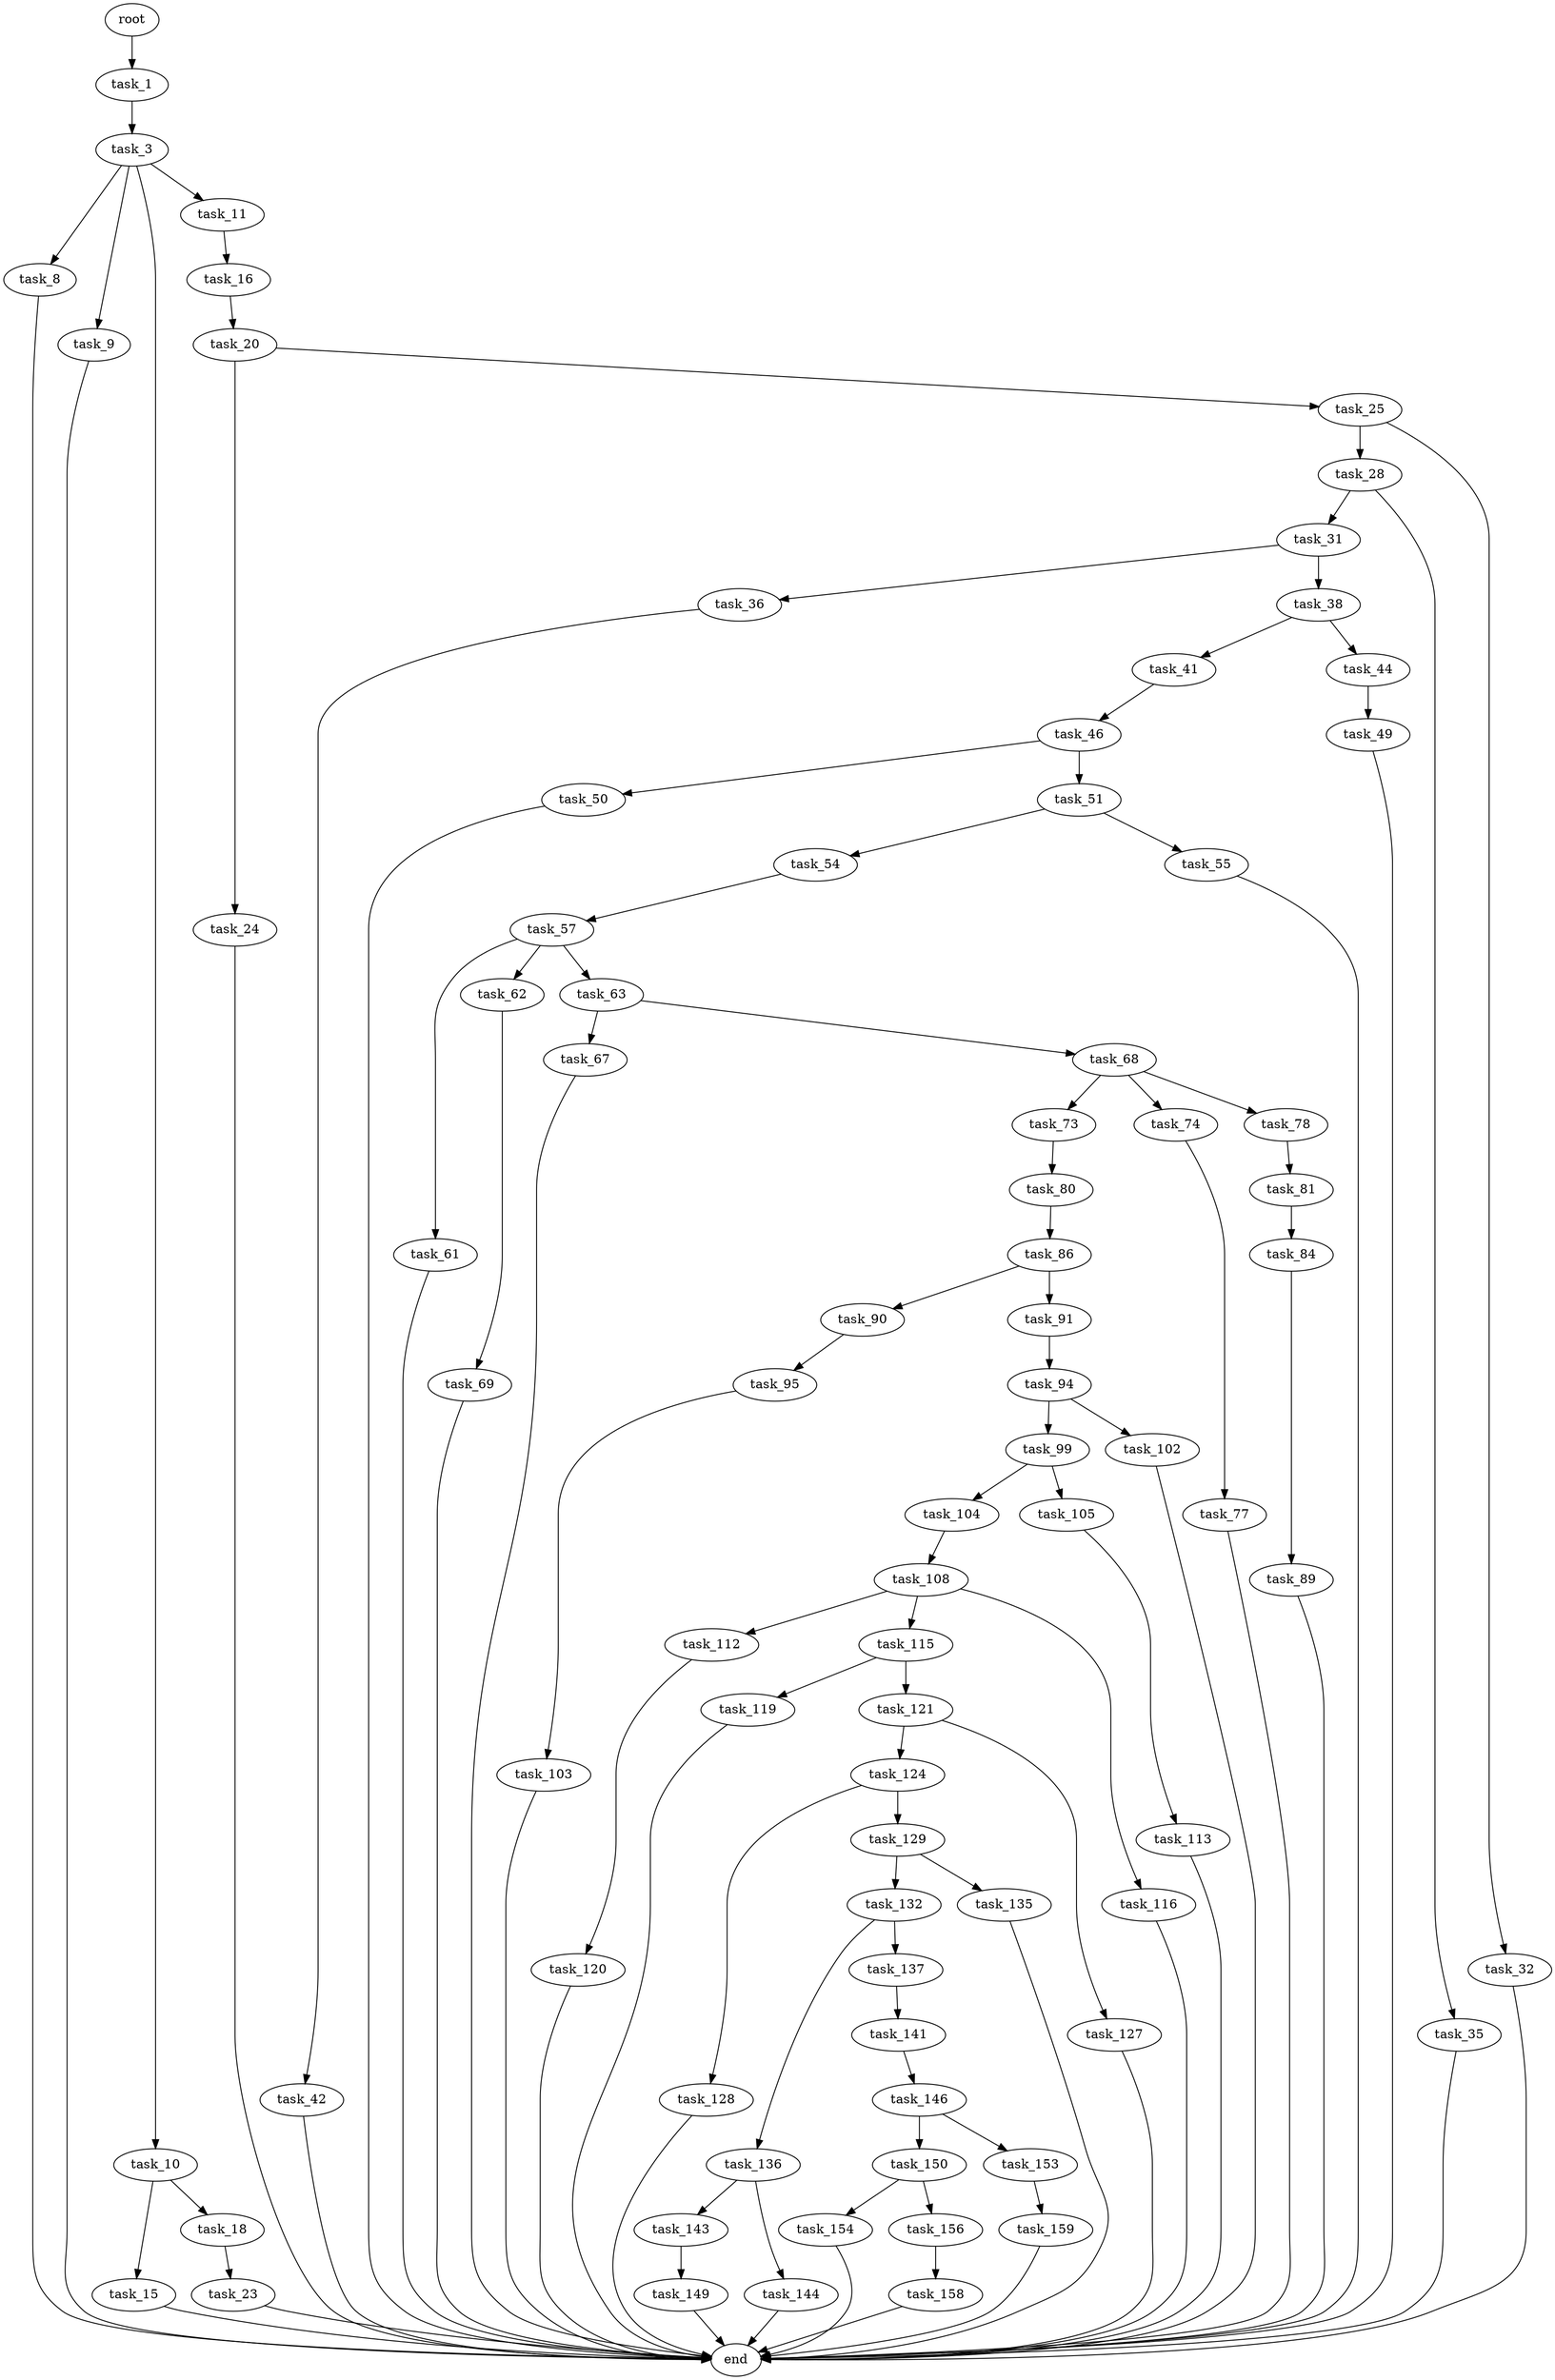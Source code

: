 digraph G {
  root [size="0.000000"];
  task_1 [size="68719476736.000000"];
  task_3 [size="861377238245.000000"];
  task_8 [size="10577337501.000000"];
  task_9 [size="52048924573.000000"];
  task_10 [size="8918075028.000000"];
  task_11 [size="816306707929.000000"];
  task_15 [size="1259113024675.000000"];
  task_16 [size="79409179481.000000"];
  task_18 [size="368293445632.000000"];
  task_20 [size="445639978484.000000"];
  task_23 [size="549755813888.000000"];
  task_24 [size="1073741824000.000000"];
  task_25 [size="368293445632.000000"];
  task_28 [size="615428740063.000000"];
  task_31 [size="324357037178.000000"];
  task_32 [size="782757789696.000000"];
  task_35 [size="368293445632.000000"];
  task_36 [size="8589934592.000000"];
  task_38 [size="8589934592.000000"];
  task_41 [size="418172242404.000000"];
  task_42 [size="18255481293.000000"];
  task_44 [size="8955178101.000000"];
  task_46 [size="782757789696.000000"];
  task_49 [size="8228246999.000000"];
  task_50 [size="1073741824000.000000"];
  task_51 [size="782757789696.000000"];
  task_54 [size="222024552128.000000"];
  task_55 [size="48804367503.000000"];
  task_57 [size="368293445632.000000"];
  task_61 [size="134217728000.000000"];
  task_62 [size="2652672232.000000"];
  task_63 [size="592494836240.000000"];
  task_67 [size="782757789696.000000"];
  task_68 [size="68719476736.000000"];
  task_69 [size="1073741824000.000000"];
  task_73 [size="1204779227.000000"];
  task_74 [size="1073741824000.000000"];
  task_77 [size="4664079811.000000"];
  task_78 [size="13755516199.000000"];
  task_80 [size="368293445632.000000"];
  task_81 [size="5749236665.000000"];
  task_84 [size="782757789696.000000"];
  task_86 [size="41389693960.000000"];
  task_89 [size="1519639344.000000"];
  task_90 [size="782757789696.000000"];
  task_91 [size="1048652512238.000000"];
  task_94 [size="13068866004.000000"];
  task_95 [size="782757789696.000000"];
  task_99 [size="57293678891.000000"];
  task_102 [size="172826762877.000000"];
  task_103 [size="28991029248.000000"];
  task_104 [size="139572824468.000000"];
  task_105 [size="204735429358.000000"];
  task_108 [size="614278737160.000000"];
  task_112 [size="231928233984.000000"];
  task_113 [size="585347342851.000000"];
  task_115 [size="11659784004.000000"];
  task_116 [size="5965641371.000000"];
  task_119 [size="51286561989.000000"];
  task_120 [size="63643867029.000000"];
  task_121 [size="24295007053.000000"];
  task_124 [size="7658933393.000000"];
  task_127 [size="30651823574.000000"];
  task_128 [size="782757789696.000000"];
  task_129 [size="22504413561.000000"];
  task_132 [size="1073741824000.000000"];
  task_135 [size="8589934592.000000"];
  task_136 [size="25943060997.000000"];
  task_137 [size="23927266418.000000"];
  task_141 [size="437121885727.000000"];
  task_143 [size="134217728000.000000"];
  task_144 [size="39785956755.000000"];
  task_146 [size="8589934592.000000"];
  task_149 [size="3604763752.000000"];
  task_150 [size="818523880.000000"];
  task_153 [size="803423402277.000000"];
  task_154 [size="194140906230.000000"];
  task_156 [size="18741201987.000000"];
  task_158 [size="26139627524.000000"];
  task_159 [size="68719476736.000000"];
  end [size="0.000000"];

  root -> task_1 [size="1.000000"];
  task_1 -> task_3 [size="134217728.000000"];
  task_3 -> task_8 [size="838860800.000000"];
  task_3 -> task_9 [size="838860800.000000"];
  task_3 -> task_10 [size="838860800.000000"];
  task_3 -> task_11 [size="838860800.000000"];
  task_8 -> end [size="1.000000"];
  task_9 -> end [size="1.000000"];
  task_10 -> task_15 [size="838860800.000000"];
  task_10 -> task_18 [size="838860800.000000"];
  task_11 -> task_16 [size="679477248.000000"];
  task_15 -> end [size="1.000000"];
  task_16 -> task_20 [size="301989888.000000"];
  task_18 -> task_23 [size="411041792.000000"];
  task_20 -> task_24 [size="536870912.000000"];
  task_20 -> task_25 [size="536870912.000000"];
  task_23 -> end [size="1.000000"];
  task_24 -> end [size="1.000000"];
  task_25 -> task_28 [size="411041792.000000"];
  task_25 -> task_32 [size="411041792.000000"];
  task_28 -> task_31 [size="411041792.000000"];
  task_28 -> task_35 [size="411041792.000000"];
  task_31 -> task_36 [size="411041792.000000"];
  task_31 -> task_38 [size="411041792.000000"];
  task_32 -> end [size="1.000000"];
  task_35 -> end [size="1.000000"];
  task_36 -> task_42 [size="33554432.000000"];
  task_38 -> task_41 [size="33554432.000000"];
  task_38 -> task_44 [size="33554432.000000"];
  task_41 -> task_46 [size="679477248.000000"];
  task_42 -> end [size="1.000000"];
  task_44 -> task_49 [size="209715200.000000"];
  task_46 -> task_50 [size="679477248.000000"];
  task_46 -> task_51 [size="679477248.000000"];
  task_49 -> end [size="1.000000"];
  task_50 -> end [size="1.000000"];
  task_51 -> task_54 [size="679477248.000000"];
  task_51 -> task_55 [size="679477248.000000"];
  task_54 -> task_57 [size="411041792.000000"];
  task_55 -> end [size="1.000000"];
  task_57 -> task_61 [size="411041792.000000"];
  task_57 -> task_62 [size="411041792.000000"];
  task_57 -> task_63 [size="411041792.000000"];
  task_61 -> end [size="1.000000"];
  task_62 -> task_69 [size="75497472.000000"];
  task_63 -> task_67 [size="411041792.000000"];
  task_63 -> task_68 [size="411041792.000000"];
  task_67 -> end [size="1.000000"];
  task_68 -> task_73 [size="134217728.000000"];
  task_68 -> task_74 [size="134217728.000000"];
  task_68 -> task_78 [size="134217728.000000"];
  task_69 -> end [size="1.000000"];
  task_73 -> task_80 [size="75497472.000000"];
  task_74 -> task_77 [size="838860800.000000"];
  task_77 -> end [size="1.000000"];
  task_78 -> task_81 [size="536870912.000000"];
  task_80 -> task_86 [size="411041792.000000"];
  task_81 -> task_84 [size="134217728.000000"];
  task_84 -> task_89 [size="679477248.000000"];
  task_86 -> task_90 [size="679477248.000000"];
  task_86 -> task_91 [size="679477248.000000"];
  task_89 -> end [size="1.000000"];
  task_90 -> task_95 [size="679477248.000000"];
  task_91 -> task_94 [size="679477248.000000"];
  task_94 -> task_99 [size="838860800.000000"];
  task_94 -> task_102 [size="838860800.000000"];
  task_95 -> task_103 [size="679477248.000000"];
  task_99 -> task_104 [size="75497472.000000"];
  task_99 -> task_105 [size="75497472.000000"];
  task_102 -> end [size="1.000000"];
  task_103 -> end [size="1.000000"];
  task_104 -> task_108 [size="209715200.000000"];
  task_105 -> task_113 [size="134217728.000000"];
  task_108 -> task_112 [size="679477248.000000"];
  task_108 -> task_115 [size="679477248.000000"];
  task_108 -> task_116 [size="679477248.000000"];
  task_112 -> task_120 [size="301989888.000000"];
  task_113 -> end [size="1.000000"];
  task_115 -> task_119 [size="209715200.000000"];
  task_115 -> task_121 [size="209715200.000000"];
  task_116 -> end [size="1.000000"];
  task_119 -> end [size="1.000000"];
  task_120 -> end [size="1.000000"];
  task_121 -> task_124 [size="411041792.000000"];
  task_121 -> task_127 [size="411041792.000000"];
  task_124 -> task_128 [size="209715200.000000"];
  task_124 -> task_129 [size="209715200.000000"];
  task_127 -> end [size="1.000000"];
  task_128 -> end [size="1.000000"];
  task_129 -> task_132 [size="679477248.000000"];
  task_129 -> task_135 [size="679477248.000000"];
  task_132 -> task_136 [size="838860800.000000"];
  task_132 -> task_137 [size="838860800.000000"];
  task_135 -> end [size="1.000000"];
  task_136 -> task_143 [size="75497472.000000"];
  task_136 -> task_144 [size="75497472.000000"];
  task_137 -> task_141 [size="411041792.000000"];
  task_141 -> task_146 [size="411041792.000000"];
  task_143 -> task_149 [size="209715200.000000"];
  task_144 -> end [size="1.000000"];
  task_146 -> task_150 [size="33554432.000000"];
  task_146 -> task_153 [size="33554432.000000"];
  task_149 -> end [size="1.000000"];
  task_150 -> task_154 [size="33554432.000000"];
  task_150 -> task_156 [size="33554432.000000"];
  task_153 -> task_159 [size="838860800.000000"];
  task_154 -> end [size="1.000000"];
  task_156 -> task_158 [size="411041792.000000"];
  task_158 -> end [size="1.000000"];
  task_159 -> end [size="1.000000"];
}

